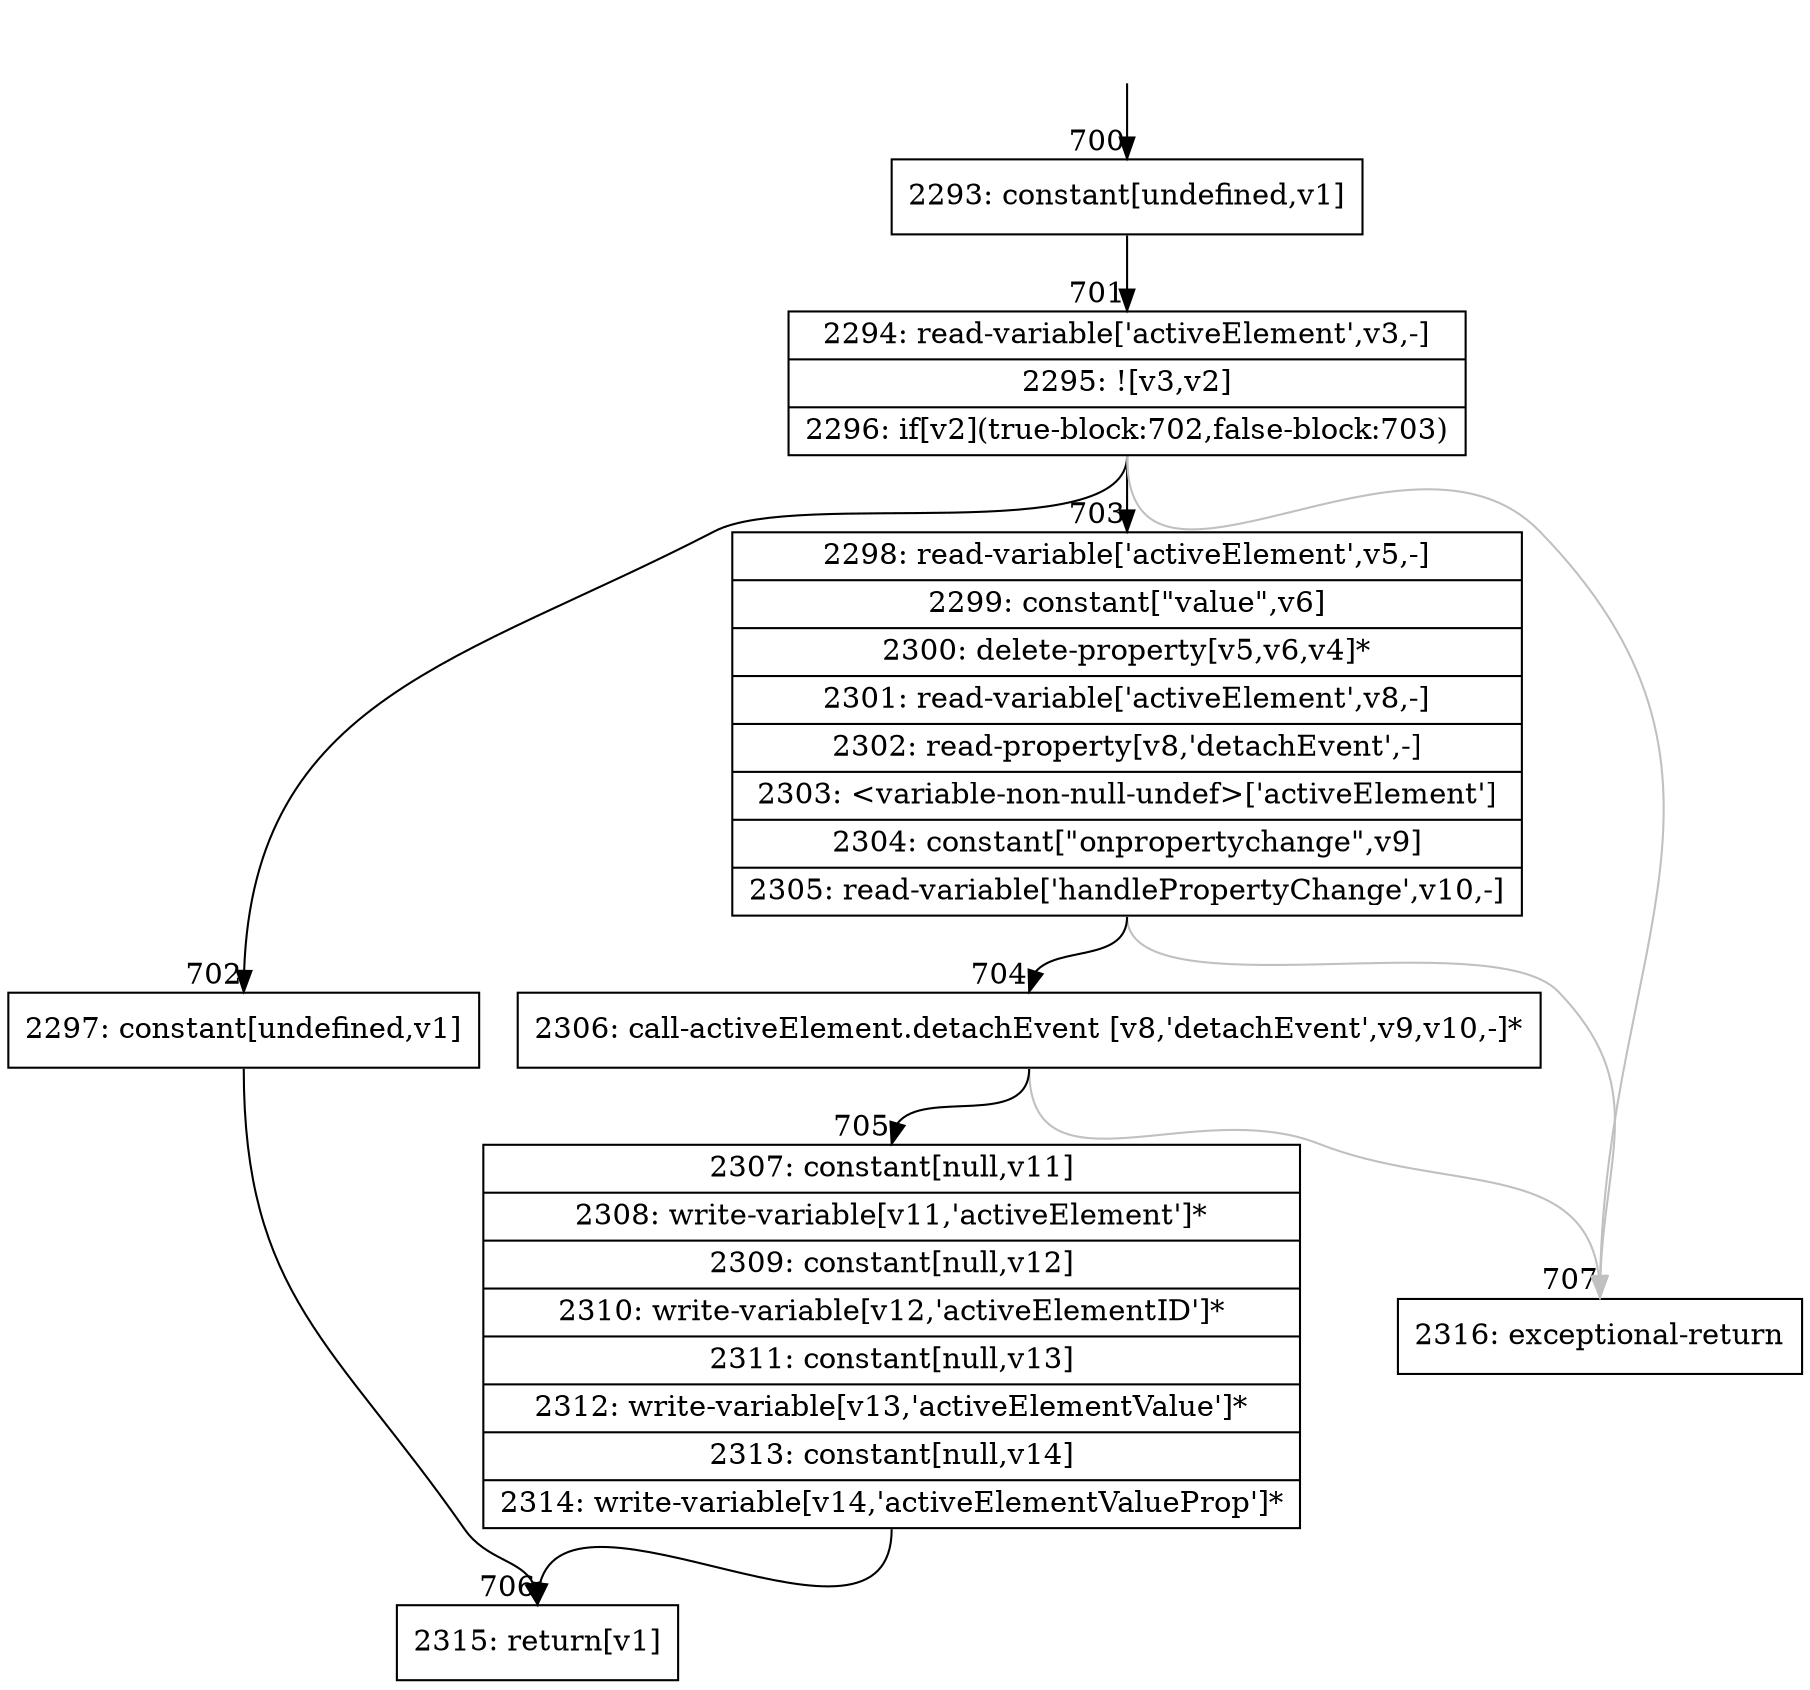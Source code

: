 digraph {
rankdir="TD"
BB_entry52[shape=none,label=""];
BB_entry52 -> BB700 [tailport=s, headport=n, headlabel="    700"]
BB700 [shape=record label="{2293: constant[undefined,v1]}" ] 
BB700 -> BB701 [tailport=s, headport=n, headlabel="      701"]
BB701 [shape=record label="{2294: read-variable['activeElement',v3,-]|2295: ![v3,v2]|2296: if[v2](true-block:702,false-block:703)}" ] 
BB701 -> BB702 [tailport=s, headport=n, headlabel="      702"]
BB701 -> BB703 [tailport=s, headport=n, headlabel="      703"]
BB701 -> BB707 [tailport=s, headport=n, color=gray, headlabel="      707"]
BB702 [shape=record label="{2297: constant[undefined,v1]}" ] 
BB702 -> BB706 [tailport=s, headport=n, headlabel="      706"]
BB703 [shape=record label="{2298: read-variable['activeElement',v5,-]|2299: constant[\"value\",v6]|2300: delete-property[v5,v6,v4]*|2301: read-variable['activeElement',v8,-]|2302: read-property[v8,'detachEvent',-]|2303: \<variable-non-null-undef\>['activeElement']|2304: constant[\"onpropertychange\",v9]|2305: read-variable['handlePropertyChange',v10,-]}" ] 
BB703 -> BB704 [tailport=s, headport=n, headlabel="      704"]
BB703 -> BB707 [tailport=s, headport=n, color=gray]
BB704 [shape=record label="{2306: call-activeElement.detachEvent [v8,'detachEvent',v9,v10,-]*}" ] 
BB704 -> BB705 [tailport=s, headport=n, headlabel="      705"]
BB704 -> BB707 [tailport=s, headport=n, color=gray]
BB705 [shape=record label="{2307: constant[null,v11]|2308: write-variable[v11,'activeElement']*|2309: constant[null,v12]|2310: write-variable[v12,'activeElementID']*|2311: constant[null,v13]|2312: write-variable[v13,'activeElementValue']*|2313: constant[null,v14]|2314: write-variable[v14,'activeElementValueProp']*}" ] 
BB705 -> BB706 [tailport=s, headport=n]
BB706 [shape=record label="{2315: return[v1]}" ] 
BB707 [shape=record label="{2316: exceptional-return}" ] 
//#$~ 1277
}
